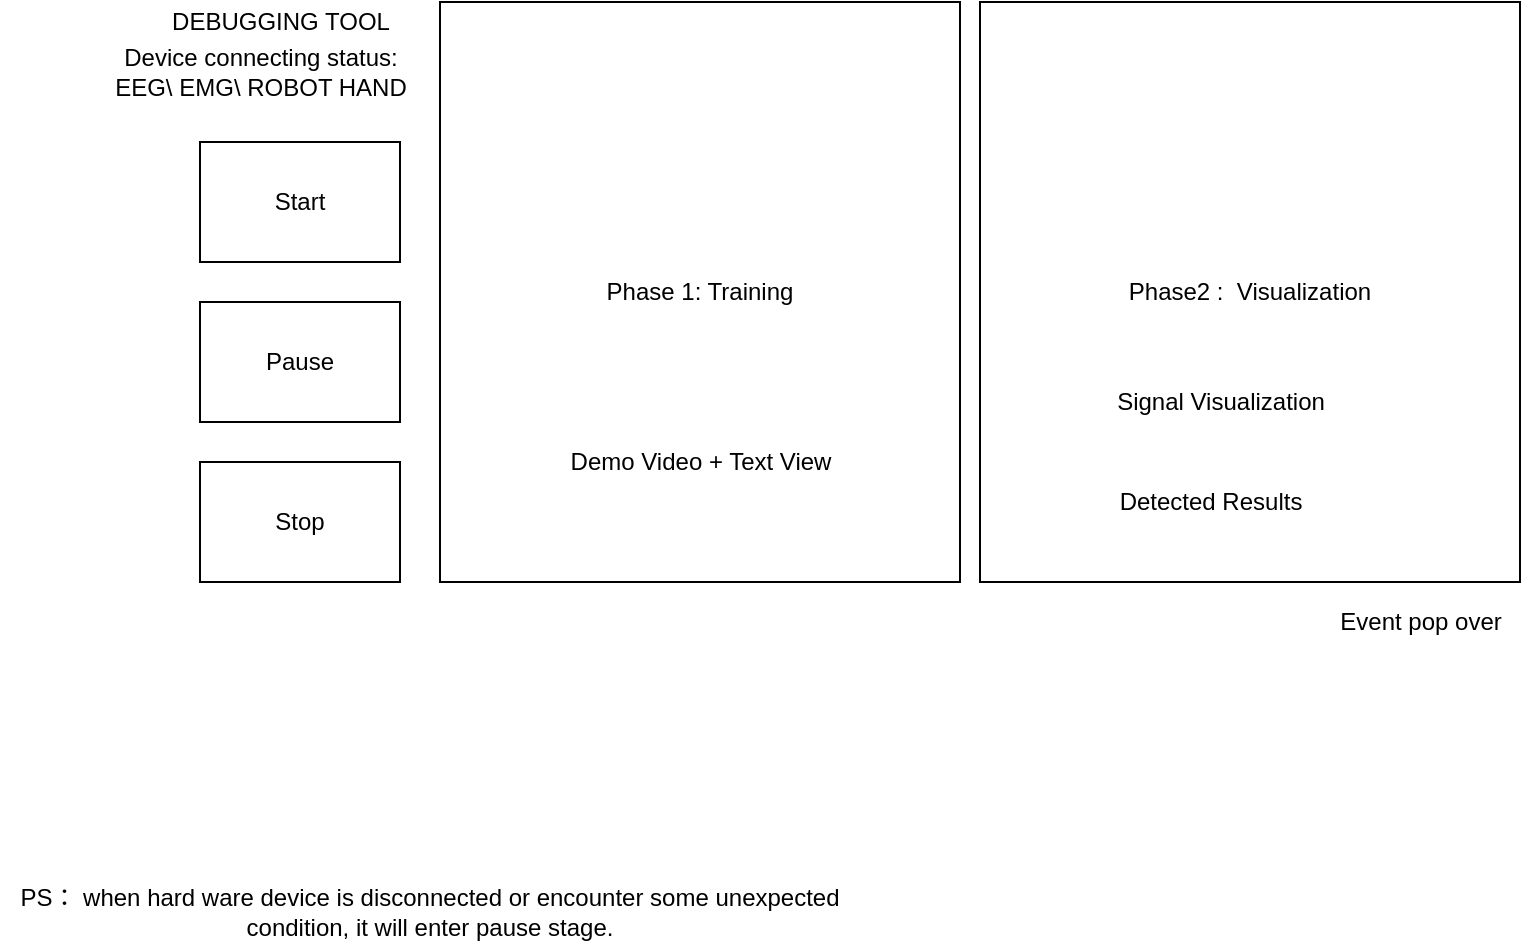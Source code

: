 <mxfile version="14.9.6" type="github">
  <diagram id="-bducpL9S-pL6oBFDIxS" name="Page-1">
    <mxGraphModel dx="1422" dy="762" grid="1" gridSize="10" guides="1" tooltips="1" connect="1" arrows="1" fold="1" page="1" pageScale="1" pageWidth="850" pageHeight="1100" math="0" shadow="0">
      <root>
        <mxCell id="0" />
        <mxCell id="1" parent="0" />
        <mxCell id="NRL2sjOyWiATco4ct4EH-1" value="Start" style="rounded=0;whiteSpace=wrap;html=1;" vertex="1" parent="1">
          <mxGeometry x="210" y="250" width="100" height="60" as="geometry" />
        </mxCell>
        <mxCell id="NRL2sjOyWiATco4ct4EH-2" value="Pause" style="rounded=0;whiteSpace=wrap;html=1;" vertex="1" parent="1">
          <mxGeometry x="210" y="330" width="100" height="60" as="geometry" />
        </mxCell>
        <mxCell id="NRL2sjOyWiATco4ct4EH-3" value="Stop" style="rounded=0;whiteSpace=wrap;html=1;" vertex="1" parent="1">
          <mxGeometry x="210" y="410" width="100" height="60" as="geometry" />
        </mxCell>
        <mxCell id="NRL2sjOyWiATco4ct4EH-4" value="&lt;span&gt;Phase 1: Training&lt;/span&gt;" style="rounded=0;whiteSpace=wrap;html=1;" vertex="1" parent="1">
          <mxGeometry x="330" y="180" width="260" height="290" as="geometry" />
        </mxCell>
        <mxCell id="NRL2sjOyWiATco4ct4EH-6" value="PS： when hard ware device is disconnected or encounter some unexpected condition, it will enter pause stage." style="text;html=1;strokeColor=none;fillColor=none;align=center;verticalAlign=middle;whiteSpace=wrap;rounded=0;" vertex="1" parent="1">
          <mxGeometry x="110" y="620" width="430" height="30" as="geometry" />
        </mxCell>
        <mxCell id="NRL2sjOyWiATco4ct4EH-7" value="Event pop over" style="text;html=1;align=center;verticalAlign=middle;resizable=0;points=[];autosize=1;strokeColor=none;" vertex="1" parent="1">
          <mxGeometry x="770" y="480" width="100" height="20" as="geometry" />
        </mxCell>
        <mxCell id="NRL2sjOyWiATco4ct4EH-9" value="Phase2 :&amp;nbsp; Visualization" style="rounded=0;whiteSpace=wrap;html=1;" vertex="1" parent="1">
          <mxGeometry x="600" y="180" width="270" height="290" as="geometry" />
        </mxCell>
        <mxCell id="NRL2sjOyWiATco4ct4EH-10" value="Device connecting status:&lt;br&gt;EEG\ EMG\ ROBOT HAND" style="text;html=1;align=center;verticalAlign=middle;resizable=0;points=[];autosize=1;strokeColor=none;" vertex="1" parent="1">
          <mxGeometry x="160" y="200" width="160" height="30" as="geometry" />
        </mxCell>
        <mxCell id="NRL2sjOyWiATco4ct4EH-11" value="DEBUGGING TOOL" style="text;html=1;align=center;verticalAlign=middle;resizable=0;points=[];autosize=1;strokeColor=none;" vertex="1" parent="1">
          <mxGeometry x="190" y="180" width="120" height="20" as="geometry" />
        </mxCell>
        <mxCell id="NRL2sjOyWiATco4ct4EH-12" value="Demo Video + Text View" style="text;html=1;align=center;verticalAlign=middle;resizable=0;points=[];autosize=1;strokeColor=none;" vertex="1" parent="1">
          <mxGeometry x="385" y="400" width="150" height="20" as="geometry" />
        </mxCell>
        <mxCell id="NRL2sjOyWiATco4ct4EH-13" value="Signal&amp;nbsp;Visualization" style="text;html=1;align=center;verticalAlign=middle;resizable=0;points=[];autosize=1;strokeColor=none;" vertex="1" parent="1">
          <mxGeometry x="660" y="370" width="120" height="20" as="geometry" />
        </mxCell>
        <mxCell id="NRL2sjOyWiATco4ct4EH-15" value="Detected Results" style="text;html=1;align=center;verticalAlign=middle;resizable=0;points=[];autosize=1;strokeColor=none;" vertex="1" parent="1">
          <mxGeometry x="660" y="420" width="110" height="20" as="geometry" />
        </mxCell>
      </root>
    </mxGraphModel>
  </diagram>
</mxfile>
